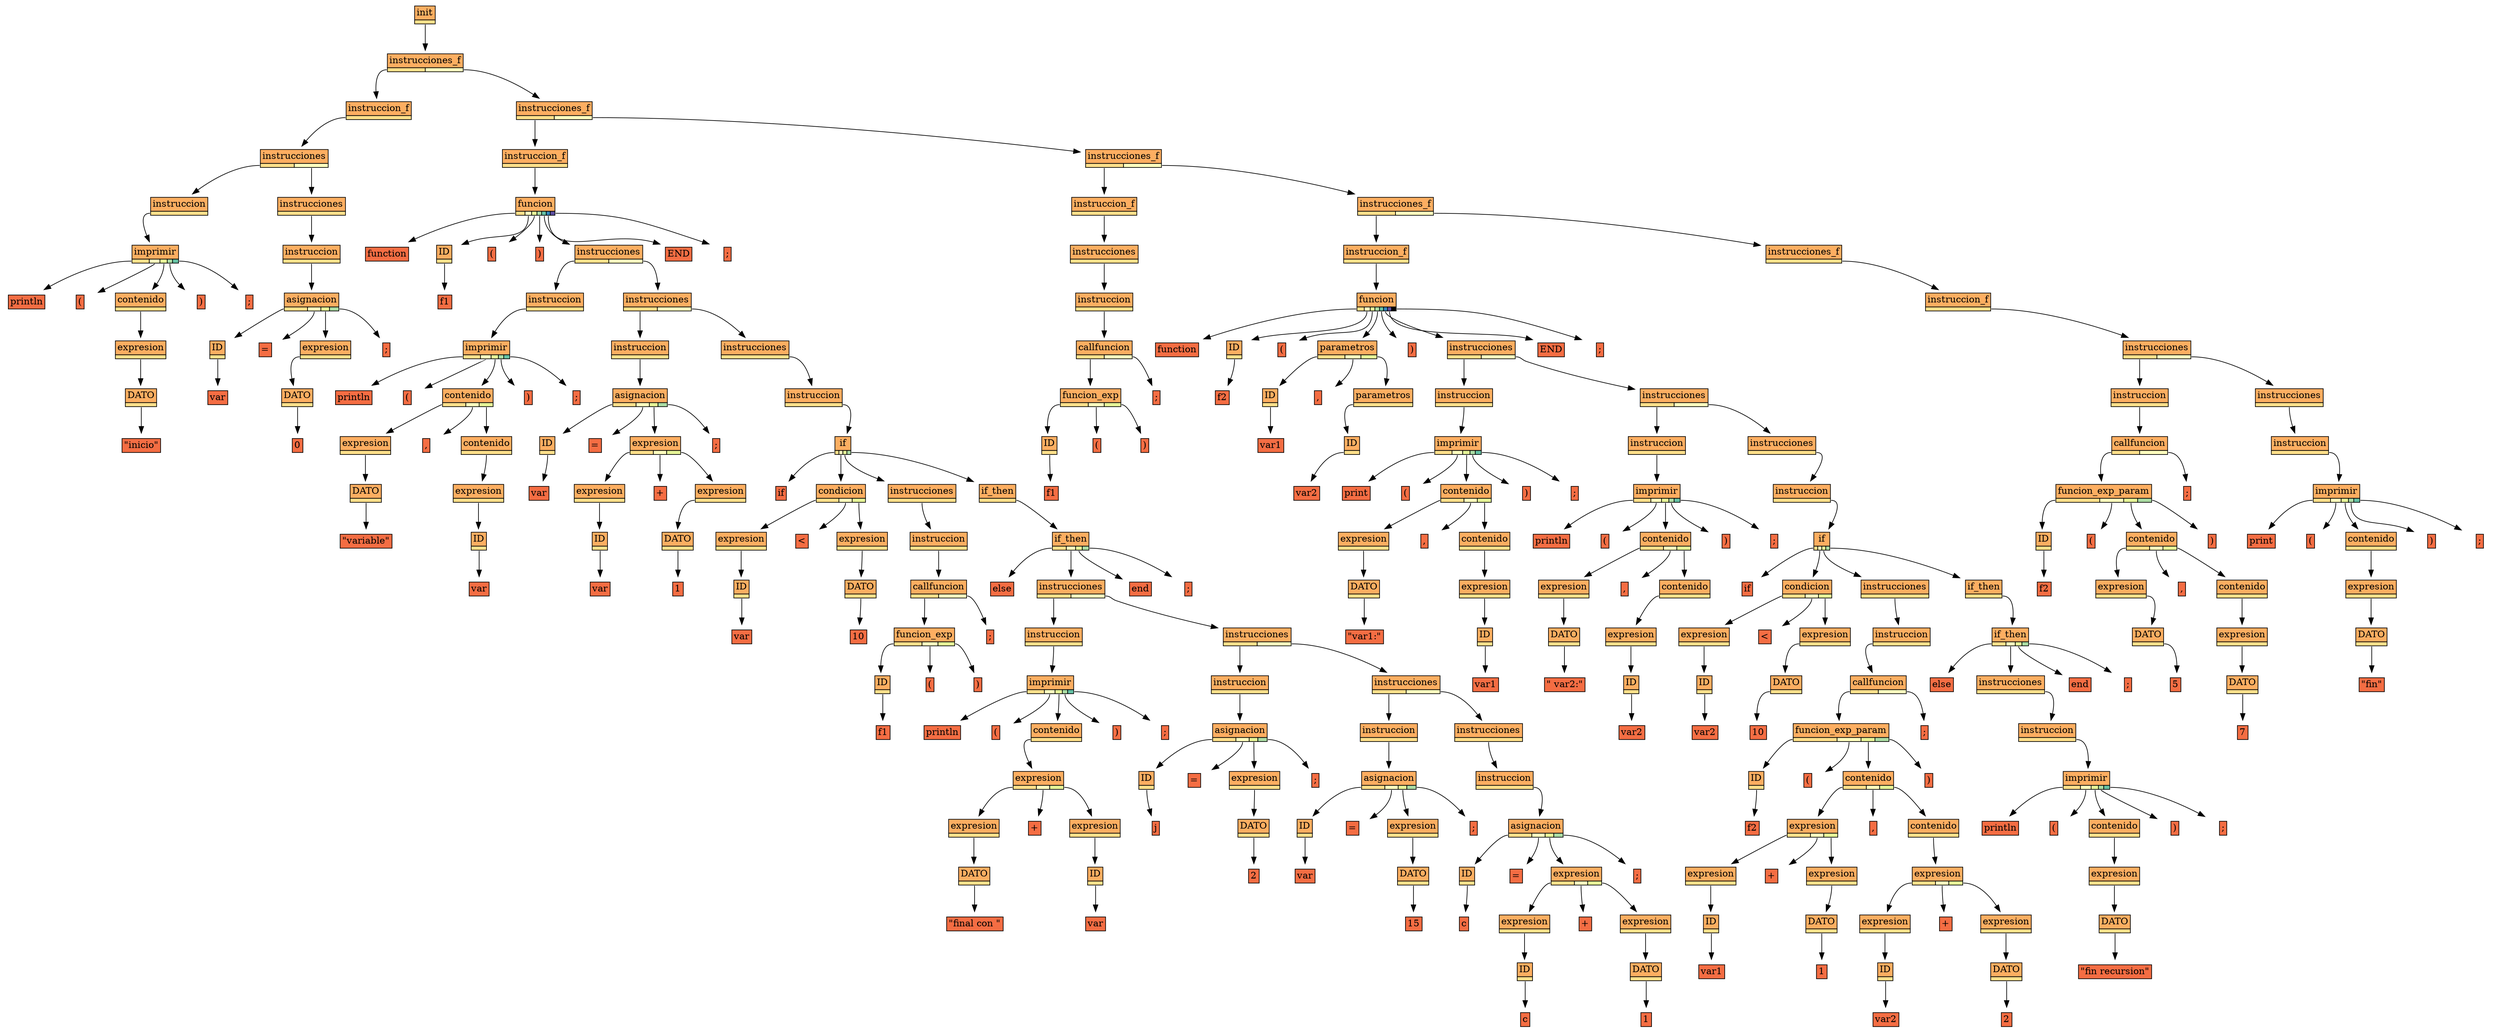digraph {
node [shape=plaintext]
ND_1 [label=<<table CELLSPACING="0" BORDER="0"><tr><td  BORDER="1" bgcolor="/spectral11/3">"inicio"</td></tr></table>>];
ND_2 [label=<<table  CELLSPACING="0" BORDER="0"><tr><td BORDER="1" colspan="1"  bgcolor="/spectral11/4">DATO</td></tr><tr><td BORDER="1" port="f0"  bgcolor="/spectral11/5"></td></tr></table>>];
ND_3 [label=<<table  CELLSPACING="0" BORDER="0"><tr><td BORDER="1" colspan="1"  bgcolor="/spectral11/4">expresion</td></tr><tr><td BORDER="1" port="f0"  bgcolor="/spectral11/5"></td></tr></table>>];
ND_4 [label=<<table  CELLSPACING="0" BORDER="0"><tr><td BORDER="1" colspan="1"  bgcolor="/spectral11/4">contenido</td></tr><tr><td BORDER="1" port="f0"  bgcolor="/spectral11/5"></td></tr></table>>];
ND_5 [label=<<table CELLSPACING="0" BORDER="0"><tr><td  BORDER="1" bgcolor="/spectral11/3">println</td></tr></table>>];
ND_6 [label=<<table CELLSPACING="0" BORDER="0"><tr><td  BORDER="1" bgcolor="/spectral11/3">(</td></tr></table>>];
ND_7 [label=<<table CELLSPACING="0" BORDER="0"><tr><td  BORDER="1" bgcolor="/spectral11/3">)</td></tr></table>>];
ND_8 [label=<<table CELLSPACING="0" BORDER="0"><tr><td  BORDER="1" bgcolor="/spectral11/3">;</td></tr></table>>];
ND_9 [label=<<table  CELLSPACING="0" BORDER="0"><tr><td BORDER="1" colspan="5"  bgcolor="/spectral11/4">imprimir</td></tr><tr><td BORDER="1" port="f0"  bgcolor="/spectral11/5"></td><td BORDER="1" port="f1"  bgcolor="/spectral11/6"></td><td BORDER="1" port="f2"  bgcolor="/spectral11/7"></td><td BORDER="1" port="f3"  bgcolor="/spectral11/8"></td><td BORDER="1" port="f4"  bgcolor="/spectral11/9"></td></tr></table>>];
ND_10 [label=<<table  CELLSPACING="0" BORDER="0"><tr><td BORDER="1" colspan="1"  bgcolor="/spectral11/4">instruccion</td></tr><tr><td BORDER="1" port="f0"  bgcolor="/spectral11/5"></td></tr></table>>];
ND_11 [label=<<table CELLSPACING="0" BORDER="0"><tr><td  BORDER="1" bgcolor="/spectral11/3">var</td></tr></table>>];
ND_12 [label=<<table  CELLSPACING="0" BORDER="0"><tr><td BORDER="1" colspan="1"  bgcolor="/spectral11/4">ID</td></tr><tr><td BORDER="1" port="f0"  bgcolor="/spectral11/5"></td></tr></table>>];
ND_13 [label=<<table CELLSPACING="0" BORDER="0"><tr><td  BORDER="1" bgcolor="/spectral11/3">0</td></tr></table>>];
ND_14 [label=<<table  CELLSPACING="0" BORDER="0"><tr><td BORDER="1" colspan="1"  bgcolor="/spectral11/4">DATO</td></tr><tr><td BORDER="1" port="f0"  bgcolor="/spectral11/5"></td></tr></table>>];
ND_15 [label=<<table  CELLSPACING="0" BORDER="0"><tr><td BORDER="1" colspan="1"  bgcolor="/spectral11/4">expresion</td></tr><tr><td BORDER="1" port="f0"  bgcolor="/spectral11/5"></td></tr></table>>];
ND_16 [label=<<table CELLSPACING="0" BORDER="0"><tr><td  BORDER="1" bgcolor="/spectral11/3">=</td></tr></table>>];
ND_17 [label=<<table CELLSPACING="0" BORDER="0"><tr><td  BORDER="1" bgcolor="/spectral11/3">;</td></tr></table>>];
ND_18 [label=<<table  CELLSPACING="0" BORDER="0"><tr><td BORDER="1" colspan="4"  bgcolor="/spectral11/4">asignacion</td></tr><tr><td BORDER="1" port="f0"  bgcolor="/spectral11/5"></td><td BORDER="1" port="f1"  bgcolor="/spectral11/6"></td><td BORDER="1" port="f2"  bgcolor="/spectral11/7"></td><td BORDER="1" port="f3"  bgcolor="/spectral11/8"></td></tr></table>>];
ND_19 [label=<<table  CELLSPACING="0" BORDER="0"><tr><td BORDER="1" colspan="1"  bgcolor="/spectral11/4">instruccion</td></tr><tr><td BORDER="1" port="f0"  bgcolor="/spectral11/5"></td></tr></table>>];
ND_20 [label=<<table  CELLSPACING="0" BORDER="0"><tr><td BORDER="1" colspan="1"  bgcolor="/spectral11/4">instrucciones</td></tr><tr><td BORDER="1" port="f0"  bgcolor="/spectral11/5"></td></tr></table>>];
ND_21 [label=<<table  CELLSPACING="0" BORDER="0"><tr><td BORDER="1" colspan="2"  bgcolor="/spectral11/4">instrucciones</td></tr><tr><td BORDER="1" port="f0"  bgcolor="/spectral11/5"></td><td BORDER="1" port="f1"  bgcolor="/spectral11/6"></td></tr></table>>];
ND_22 [label=<<table  CELLSPACING="0" BORDER="0"><tr><td BORDER="1" colspan="1"  bgcolor="/spectral11/4">instruccion_f</td></tr><tr><td BORDER="1" port="f0"  bgcolor="/spectral11/5"></td></tr></table>>];
ND_23 [label=<<table CELLSPACING="0" BORDER="0"><tr><td  BORDER="1" bgcolor="/spectral11/3">f1</td></tr></table>>];
ND_24 [label=<<table  CELLSPACING="0" BORDER="0"><tr><td BORDER="1" colspan="1"  bgcolor="/spectral11/4">ID</td></tr><tr><td BORDER="1" port="f0"  bgcolor="/spectral11/5"></td></tr></table>>];
ND_25 [label=<<table CELLSPACING="0" BORDER="0"><tr><td  BORDER="1" bgcolor="/spectral11/3">"variable"</td></tr></table>>];
ND_26 [label=<<table  CELLSPACING="0" BORDER="0"><tr><td BORDER="1" colspan="1"  bgcolor="/spectral11/4">DATO</td></tr><tr><td BORDER="1" port="f0"  bgcolor="/spectral11/5"></td></tr></table>>];
ND_27 [label=<<table  CELLSPACING="0" BORDER="0"><tr><td BORDER="1" colspan="1"  bgcolor="/spectral11/4">expresion</td></tr><tr><td BORDER="1" port="f0"  bgcolor="/spectral11/5"></td></tr></table>>];
ND_28 [label=<<table CELLSPACING="0" BORDER="0"><tr><td  BORDER="1" bgcolor="/spectral11/3">var</td></tr></table>>];
ND_29 [label=<<table  CELLSPACING="0" BORDER="0"><tr><td BORDER="1" colspan="1"  bgcolor="/spectral11/4">ID</td></tr><tr><td BORDER="1" port="f0"  bgcolor="/spectral11/5"></td></tr></table>>];
ND_30 [label=<<table  CELLSPACING="0" BORDER="0"><tr><td BORDER="1" colspan="1"  bgcolor="/spectral11/4">expresion</td></tr><tr><td BORDER="1" port="f0"  bgcolor="/spectral11/5"></td></tr></table>>];
ND_31 [label=<<table  CELLSPACING="0" BORDER="0"><tr><td BORDER="1" colspan="1"  bgcolor="/spectral11/4">contenido</td></tr><tr><td BORDER="1" port="f0"  bgcolor="/spectral11/5"></td></tr></table>>];
ND_32 [label=<<table CELLSPACING="0" BORDER="0"><tr><td  BORDER="1" bgcolor="/spectral11/3">,</td></tr></table>>];
ND_33 [label=<<table  CELLSPACING="0" BORDER="0"><tr><td BORDER="1" colspan="3"  bgcolor="/spectral11/4">contenido</td></tr><tr><td BORDER="1" port="f0"  bgcolor="/spectral11/5"></td><td BORDER="1" port="f1"  bgcolor="/spectral11/6"></td><td BORDER="1" port="f2"  bgcolor="/spectral11/7"></td></tr></table>>];
ND_34 [label=<<table CELLSPACING="0" BORDER="0"><tr><td  BORDER="1" bgcolor="/spectral11/3">println</td></tr></table>>];
ND_35 [label=<<table CELLSPACING="0" BORDER="0"><tr><td  BORDER="1" bgcolor="/spectral11/3">(</td></tr></table>>];
ND_36 [label=<<table CELLSPACING="0" BORDER="0"><tr><td  BORDER="1" bgcolor="/spectral11/3">)</td></tr></table>>];
ND_37 [label=<<table CELLSPACING="0" BORDER="0"><tr><td  BORDER="1" bgcolor="/spectral11/3">;</td></tr></table>>];
ND_38 [label=<<table  CELLSPACING="0" BORDER="0"><tr><td BORDER="1" colspan="5"  bgcolor="/spectral11/4">imprimir</td></tr><tr><td BORDER="1" port="f0"  bgcolor="/spectral11/5"></td><td BORDER="1" port="f1"  bgcolor="/spectral11/6"></td><td BORDER="1" port="f2"  bgcolor="/spectral11/7"></td><td BORDER="1" port="f3"  bgcolor="/spectral11/8"></td><td BORDER="1" port="f4"  bgcolor="/spectral11/9"></td></tr></table>>];
ND_39 [label=<<table  CELLSPACING="0" BORDER="0"><tr><td BORDER="1" colspan="1"  bgcolor="/spectral11/4">instruccion</td></tr><tr><td BORDER="1" port="f0"  bgcolor="/spectral11/5"></td></tr></table>>];
ND_40 [label=<<table CELLSPACING="0" BORDER="0"><tr><td  BORDER="1" bgcolor="/spectral11/3">var</td></tr></table>>];
ND_41 [label=<<table  CELLSPACING="0" BORDER="0"><tr><td BORDER="1" colspan="1"  bgcolor="/spectral11/4">ID</td></tr><tr><td BORDER="1" port="f0"  bgcolor="/spectral11/5"></td></tr></table>>];
ND_42 [label=<<table CELLSPACING="0" BORDER="0"><tr><td  BORDER="1" bgcolor="/spectral11/3">var</td></tr></table>>];
ND_43 [label=<<table  CELLSPACING="0" BORDER="0"><tr><td BORDER="1" colspan="1"  bgcolor="/spectral11/4">ID</td></tr><tr><td BORDER="1" port="f0"  bgcolor="/spectral11/5"></td></tr></table>>];
ND_44 [label=<<table  CELLSPACING="0" BORDER="0"><tr><td BORDER="1" colspan="1"  bgcolor="/spectral11/4">expresion</td></tr><tr><td BORDER="1" port="f0"  bgcolor="/spectral11/5"></td></tr></table>>];
ND_45 [label=<<table CELLSPACING="0" BORDER="0"><tr><td  BORDER="1" bgcolor="/spectral11/3">1</td></tr></table>>];
ND_46 [label=<<table  CELLSPACING="0" BORDER="0"><tr><td BORDER="1" colspan="1"  bgcolor="/spectral11/4">DATO</td></tr><tr><td BORDER="1" port="f0"  bgcolor="/spectral11/5"></td></tr></table>>];
ND_47 [label=<<table  CELLSPACING="0" BORDER="0"><tr><td BORDER="1" colspan="1"  bgcolor="/spectral11/4">expresion</td></tr><tr><td BORDER="1" port="f0"  bgcolor="/spectral11/5"></td></tr></table>>];
ND_48 [label=<<table CELLSPACING="0" BORDER="0"><tr><td  BORDER="1" bgcolor="/spectral11/3">+</td></tr></table>>];
ND_49 [label=<<table  CELLSPACING="0" BORDER="0"><tr><td BORDER="1" colspan="3"  bgcolor="/spectral11/4">expresion</td></tr><tr><td BORDER="1" port="f0"  bgcolor="/spectral11/5"></td><td BORDER="1" port="f1"  bgcolor="/spectral11/6"></td><td BORDER="1" port="f2"  bgcolor="/spectral11/7"></td></tr></table>>];
ND_50 [label=<<table CELLSPACING="0" BORDER="0"><tr><td  BORDER="1" bgcolor="/spectral11/3">=</td></tr></table>>];
ND_51 [label=<<table CELLSPACING="0" BORDER="0"><tr><td  BORDER="1" bgcolor="/spectral11/3">;</td></tr></table>>];
ND_52 [label=<<table  CELLSPACING="0" BORDER="0"><tr><td BORDER="1" colspan="4"  bgcolor="/spectral11/4">asignacion</td></tr><tr><td BORDER="1" port="f0"  bgcolor="/spectral11/5"></td><td BORDER="1" port="f1"  bgcolor="/spectral11/6"></td><td BORDER="1" port="f2"  bgcolor="/spectral11/7"></td><td BORDER="1" port="f3"  bgcolor="/spectral11/8"></td></tr></table>>];
ND_53 [label=<<table  CELLSPACING="0" BORDER="0"><tr><td BORDER="1" colspan="1"  bgcolor="/spectral11/4">instruccion</td></tr><tr><td BORDER="1" port="f0"  bgcolor="/spectral11/5"></td></tr></table>>];
ND_54 [label=<<table CELLSPACING="0" BORDER="0"><tr><td  BORDER="1" bgcolor="/spectral11/3">var</td></tr></table>>];
ND_55 [label=<<table  CELLSPACING="0" BORDER="0"><tr><td BORDER="1" colspan="1"  bgcolor="/spectral11/4">ID</td></tr><tr><td BORDER="1" port="f0"  bgcolor="/spectral11/5"></td></tr></table>>];
ND_56 [label=<<table  CELLSPACING="0" BORDER="0"><tr><td BORDER="1" colspan="1"  bgcolor="/spectral11/4">expresion</td></tr><tr><td BORDER="1" port="f0"  bgcolor="/spectral11/5"></td></tr></table>>];
ND_57 [label=<<table CELLSPACING="0" BORDER="0"><tr><td  BORDER="1" bgcolor="/spectral11/3">10</td></tr></table>>];
ND_58 [label=<<table  CELLSPACING="0" BORDER="0"><tr><td BORDER="1" colspan="1"  bgcolor="/spectral11/4">DATO</td></tr><tr><td BORDER="1" port="f0"  bgcolor="/spectral11/5"></td></tr></table>>];
ND_59 [label=<<table  CELLSPACING="0" BORDER="0"><tr><td BORDER="1" colspan="1"  bgcolor="/spectral11/4">expresion</td></tr><tr><td BORDER="1" port="f0"  bgcolor="/spectral11/5"></td></tr></table>>];
ND_60 [label=<<table CELLSPACING="0" BORDER="0"><tr><td  BORDER="1" bgcolor="/spectral11/3">&#60;</td></tr></table>>];
ND_61 [label=<<table  CELLSPACING="0" BORDER="0"><tr><td BORDER="1" colspan="3"  bgcolor="/spectral11/4">condicion</td></tr><tr><td BORDER="1" port="f0"  bgcolor="/spectral11/5"></td><td BORDER="1" port="f1"  bgcolor="/spectral11/6"></td><td BORDER="1" port="f2"  bgcolor="/spectral11/7"></td></tr></table>>];
ND_62 [label=<<table CELLSPACING="0" BORDER="0"><tr><td  BORDER="1" bgcolor="/spectral11/3">f1</td></tr></table>>];
ND_63 [label=<<table  CELLSPACING="0" BORDER="0"><tr><td BORDER="1" colspan="1"  bgcolor="/spectral11/4">ID</td></tr><tr><td BORDER="1" port="f0"  bgcolor="/spectral11/5"></td></tr></table>>];
ND_64 [label=<<table CELLSPACING="0" BORDER="0"><tr><td  BORDER="1" bgcolor="/spectral11/3">(</td></tr></table>>];
ND_65 [label=<<table CELLSPACING="0" BORDER="0"><tr><td  BORDER="1" bgcolor="/spectral11/3">)</td></tr></table>>];
ND_66 [label=<<table  CELLSPACING="0" BORDER="0"><tr><td BORDER="1" colspan="3"  bgcolor="/spectral11/4">funcion_exp</td></tr><tr><td BORDER="1" port="f0"  bgcolor="/spectral11/5"></td><td BORDER="1" port="f1"  bgcolor="/spectral11/6"></td><td BORDER="1" port="f2"  bgcolor="/spectral11/7"></td></tr></table>>];
ND_67 [label=<<table CELLSPACING="0" BORDER="0"><tr><td  BORDER="1" bgcolor="/spectral11/3">;</td></tr></table>>];
ND_68 [label=<<table  CELLSPACING="0" BORDER="0"><tr><td BORDER="1" colspan="2"  bgcolor="/spectral11/4">callfuncion</td></tr><tr><td BORDER="1" port="f0"  bgcolor="/spectral11/5"></td><td BORDER="1" port="f1"  bgcolor="/spectral11/6"></td></tr></table>>];
ND_69 [label=<<table  CELLSPACING="0" BORDER="0"><tr><td BORDER="1" colspan="1"  bgcolor="/spectral11/4">instruccion</td></tr><tr><td BORDER="1" port="f0"  bgcolor="/spectral11/5"></td></tr></table>>];
ND_70 [label=<<table  CELLSPACING="0" BORDER="0"><tr><td BORDER="1" colspan="1"  bgcolor="/spectral11/4">instrucciones</td></tr><tr><td BORDER="1" port="f0"  bgcolor="/spectral11/5"></td></tr></table>>];
ND_71 [label=<<table CELLSPACING="0" BORDER="0"><tr><td  BORDER="1" bgcolor="/spectral11/3">"final con "</td></tr></table>>];
ND_72 [label=<<table  CELLSPACING="0" BORDER="0"><tr><td BORDER="1" colspan="1"  bgcolor="/spectral11/4">DATO</td></tr><tr><td BORDER="1" port="f0"  bgcolor="/spectral11/5"></td></tr></table>>];
ND_73 [label=<<table  CELLSPACING="0" BORDER="0"><tr><td BORDER="1" colspan="1"  bgcolor="/spectral11/4">expresion</td></tr><tr><td BORDER="1" port="f0"  bgcolor="/spectral11/5"></td></tr></table>>];
ND_74 [label=<<table CELLSPACING="0" BORDER="0"><tr><td  BORDER="1" bgcolor="/spectral11/3">var</td></tr></table>>];
ND_75 [label=<<table  CELLSPACING="0" BORDER="0"><tr><td BORDER="1" colspan="1"  bgcolor="/spectral11/4">ID</td></tr><tr><td BORDER="1" port="f0"  bgcolor="/spectral11/5"></td></tr></table>>];
ND_76 [label=<<table  CELLSPACING="0" BORDER="0"><tr><td BORDER="1" colspan="1"  bgcolor="/spectral11/4">expresion</td></tr><tr><td BORDER="1" port="f0"  bgcolor="/spectral11/5"></td></tr></table>>];
ND_77 [label=<<table CELLSPACING="0" BORDER="0"><tr><td  BORDER="1" bgcolor="/spectral11/3">+</td></tr></table>>];
ND_78 [label=<<table  CELLSPACING="0" BORDER="0"><tr><td BORDER="1" colspan="3"  bgcolor="/spectral11/4">expresion</td></tr><tr><td BORDER="1" port="f0"  bgcolor="/spectral11/5"></td><td BORDER="1" port="f1"  bgcolor="/spectral11/6"></td><td BORDER="1" port="f2"  bgcolor="/spectral11/7"></td></tr></table>>];
ND_79 [label=<<table  CELLSPACING="0" BORDER="0"><tr><td BORDER="1" colspan="1"  bgcolor="/spectral11/4">contenido</td></tr><tr><td BORDER="1" port="f0"  bgcolor="/spectral11/5"></td></tr></table>>];
ND_80 [label=<<table CELLSPACING="0" BORDER="0"><tr><td  BORDER="1" bgcolor="/spectral11/3">println</td></tr></table>>];
ND_81 [label=<<table CELLSPACING="0" BORDER="0"><tr><td  BORDER="1" bgcolor="/spectral11/3">(</td></tr></table>>];
ND_82 [label=<<table CELLSPACING="0" BORDER="0"><tr><td  BORDER="1" bgcolor="/spectral11/3">)</td></tr></table>>];
ND_83 [label=<<table CELLSPACING="0" BORDER="0"><tr><td  BORDER="1" bgcolor="/spectral11/3">;</td></tr></table>>];
ND_84 [label=<<table  CELLSPACING="0" BORDER="0"><tr><td BORDER="1" colspan="5"  bgcolor="/spectral11/4">imprimir</td></tr><tr><td BORDER="1" port="f0"  bgcolor="/spectral11/5"></td><td BORDER="1" port="f1"  bgcolor="/spectral11/6"></td><td BORDER="1" port="f2"  bgcolor="/spectral11/7"></td><td BORDER="1" port="f3"  bgcolor="/spectral11/8"></td><td BORDER="1" port="f4"  bgcolor="/spectral11/9"></td></tr></table>>];
ND_85 [label=<<table  CELLSPACING="0" BORDER="0"><tr><td BORDER="1" colspan="1"  bgcolor="/spectral11/4">instruccion</td></tr><tr><td BORDER="1" port="f0"  bgcolor="/spectral11/5"></td></tr></table>>];
ND_86 [label=<<table CELLSPACING="0" BORDER="0"><tr><td  BORDER="1" bgcolor="/spectral11/3">j</td></tr></table>>];
ND_87 [label=<<table  CELLSPACING="0" BORDER="0"><tr><td BORDER="1" colspan="1"  bgcolor="/spectral11/4">ID</td></tr><tr><td BORDER="1" port="f0"  bgcolor="/spectral11/5"></td></tr></table>>];
ND_88 [label=<<table CELLSPACING="0" BORDER="0"><tr><td  BORDER="1" bgcolor="/spectral11/3">2</td></tr></table>>];
ND_89 [label=<<table  CELLSPACING="0" BORDER="0"><tr><td BORDER="1" colspan="1"  bgcolor="/spectral11/4">DATO</td></tr><tr><td BORDER="1" port="f0"  bgcolor="/spectral11/5"></td></tr></table>>];
ND_90 [label=<<table  CELLSPACING="0" BORDER="0"><tr><td BORDER="1" colspan="1"  bgcolor="/spectral11/4">expresion</td></tr><tr><td BORDER="1" port="f0"  bgcolor="/spectral11/5"></td></tr></table>>];
ND_91 [label=<<table CELLSPACING="0" BORDER="0"><tr><td  BORDER="1" bgcolor="/spectral11/3">=</td></tr></table>>];
ND_92 [label=<<table CELLSPACING="0" BORDER="0"><tr><td  BORDER="1" bgcolor="/spectral11/3">;</td></tr></table>>];
ND_93 [label=<<table  CELLSPACING="0" BORDER="0"><tr><td BORDER="1" colspan="4"  bgcolor="/spectral11/4">asignacion</td></tr><tr><td BORDER="1" port="f0"  bgcolor="/spectral11/5"></td><td BORDER="1" port="f1"  bgcolor="/spectral11/6"></td><td BORDER="1" port="f2"  bgcolor="/spectral11/7"></td><td BORDER="1" port="f3"  bgcolor="/spectral11/8"></td></tr></table>>];
ND_94 [label=<<table  CELLSPACING="0" BORDER="0"><tr><td BORDER="1" colspan="1"  bgcolor="/spectral11/4">instruccion</td></tr><tr><td BORDER="1" port="f0"  bgcolor="/spectral11/5"></td></tr></table>>];
ND_95 [label=<<table CELLSPACING="0" BORDER="0"><tr><td  BORDER="1" bgcolor="/spectral11/3">var</td></tr></table>>];
ND_96 [label=<<table  CELLSPACING="0" BORDER="0"><tr><td BORDER="1" colspan="1"  bgcolor="/spectral11/4">ID</td></tr><tr><td BORDER="1" port="f0"  bgcolor="/spectral11/5"></td></tr></table>>];
ND_97 [label=<<table CELLSPACING="0" BORDER="0"><tr><td  BORDER="1" bgcolor="/spectral11/3">15</td></tr></table>>];
ND_98 [label=<<table  CELLSPACING="0" BORDER="0"><tr><td BORDER="1" colspan="1"  bgcolor="/spectral11/4">DATO</td></tr><tr><td BORDER="1" port="f0"  bgcolor="/spectral11/5"></td></tr></table>>];
ND_99 [label=<<table  CELLSPACING="0" BORDER="0"><tr><td BORDER="1" colspan="1"  bgcolor="/spectral11/4">expresion</td></tr><tr><td BORDER="1" port="f0"  bgcolor="/spectral11/5"></td></tr></table>>];
ND_100 [label=<<table CELLSPACING="0" BORDER="0"><tr><td  BORDER="1" bgcolor="/spectral11/3">=</td></tr></table>>];
ND_101 [label=<<table CELLSPACING="0" BORDER="0"><tr><td  BORDER="1" bgcolor="/spectral11/3">;</td></tr></table>>];
ND_102 [label=<<table  CELLSPACING="0" BORDER="0"><tr><td BORDER="1" colspan="4"  bgcolor="/spectral11/4">asignacion</td></tr><tr><td BORDER="1" port="f0"  bgcolor="/spectral11/5"></td><td BORDER="1" port="f1"  bgcolor="/spectral11/6"></td><td BORDER="1" port="f2"  bgcolor="/spectral11/7"></td><td BORDER="1" port="f3"  bgcolor="/spectral11/8"></td></tr></table>>];
ND_103 [label=<<table  CELLSPACING="0" BORDER="0"><tr><td BORDER="1" colspan="1"  bgcolor="/spectral11/4">instruccion</td></tr><tr><td BORDER="1" port="f0"  bgcolor="/spectral11/5"></td></tr></table>>];
ND_104 [label=<<table CELLSPACING="0" BORDER="0"><tr><td  BORDER="1" bgcolor="/spectral11/3">c</td></tr></table>>];
ND_105 [label=<<table  CELLSPACING="0" BORDER="0"><tr><td BORDER="1" colspan="1"  bgcolor="/spectral11/4">ID</td></tr><tr><td BORDER="1" port="f0"  bgcolor="/spectral11/5"></td></tr></table>>];
ND_106 [label=<<table CELLSPACING="0" BORDER="0"><tr><td  BORDER="1" bgcolor="/spectral11/3">c</td></tr></table>>];
ND_107 [label=<<table  CELLSPACING="0" BORDER="0"><tr><td BORDER="1" colspan="1"  bgcolor="/spectral11/4">ID</td></tr><tr><td BORDER="1" port="f0"  bgcolor="/spectral11/5"></td></tr></table>>];
ND_108 [label=<<table  CELLSPACING="0" BORDER="0"><tr><td BORDER="1" colspan="1"  bgcolor="/spectral11/4">expresion</td></tr><tr><td BORDER="1" port="f0"  bgcolor="/spectral11/5"></td></tr></table>>];
ND_109 [label=<<table CELLSPACING="0" BORDER="0"><tr><td  BORDER="1" bgcolor="/spectral11/3">1</td></tr></table>>];
ND_110 [label=<<table  CELLSPACING="0" BORDER="0"><tr><td BORDER="1" colspan="1"  bgcolor="/spectral11/4">DATO</td></tr><tr><td BORDER="1" port="f0"  bgcolor="/spectral11/5"></td></tr></table>>];
ND_111 [label=<<table  CELLSPACING="0" BORDER="0"><tr><td BORDER="1" colspan="1"  bgcolor="/spectral11/4">expresion</td></tr><tr><td BORDER="1" port="f0"  bgcolor="/spectral11/5"></td></tr></table>>];
ND_112 [label=<<table CELLSPACING="0" BORDER="0"><tr><td  BORDER="1" bgcolor="/spectral11/3">+</td></tr></table>>];
ND_113 [label=<<table  CELLSPACING="0" BORDER="0"><tr><td BORDER="1" colspan="3"  bgcolor="/spectral11/4">expresion</td></tr><tr><td BORDER="1" port="f0"  bgcolor="/spectral11/5"></td><td BORDER="1" port="f1"  bgcolor="/spectral11/6"></td><td BORDER="1" port="f2"  bgcolor="/spectral11/7"></td></tr></table>>];
ND_114 [label=<<table CELLSPACING="0" BORDER="0"><tr><td  BORDER="1" bgcolor="/spectral11/3">=</td></tr></table>>];
ND_115 [label=<<table CELLSPACING="0" BORDER="0"><tr><td  BORDER="1" bgcolor="/spectral11/3">;</td></tr></table>>];
ND_116 [label=<<table  CELLSPACING="0" BORDER="0"><tr><td BORDER="1" colspan="4"  bgcolor="/spectral11/4">asignacion</td></tr><tr><td BORDER="1" port="f0"  bgcolor="/spectral11/5"></td><td BORDER="1" port="f1"  bgcolor="/spectral11/6"></td><td BORDER="1" port="f2"  bgcolor="/spectral11/7"></td><td BORDER="1" port="f3"  bgcolor="/spectral11/8"></td></tr></table>>];
ND_117 [label=<<table  CELLSPACING="0" BORDER="0"><tr><td BORDER="1" colspan="1"  bgcolor="/spectral11/4">instruccion</td></tr><tr><td BORDER="1" port="f0"  bgcolor="/spectral11/5"></td></tr></table>>];
ND_118 [label=<<table  CELLSPACING="0" BORDER="0"><tr><td BORDER="1" colspan="1"  bgcolor="/spectral11/4">instrucciones</td></tr><tr><td BORDER="1" port="f0"  bgcolor="/spectral11/5"></td></tr></table>>];
ND_119 [label=<<table  CELLSPACING="0" BORDER="0"><tr><td BORDER="1" colspan="2"  bgcolor="/spectral11/4">instrucciones</td></tr><tr><td BORDER="1" port="f0"  bgcolor="/spectral11/5"></td><td BORDER="1" port="f1"  bgcolor="/spectral11/6"></td></tr></table>>];
ND_120 [label=<<table  CELLSPACING="0" BORDER="0"><tr><td BORDER="1" colspan="2"  bgcolor="/spectral11/4">instrucciones</td></tr><tr><td BORDER="1" port="f0"  bgcolor="/spectral11/5"></td><td BORDER="1" port="f1"  bgcolor="/spectral11/6"></td></tr></table>>];
ND_121 [label=<<table  CELLSPACING="0" BORDER="0"><tr><td BORDER="1" colspan="2"  bgcolor="/spectral11/4">instrucciones</td></tr><tr><td BORDER="1" port="f0"  bgcolor="/spectral11/5"></td><td BORDER="1" port="f1"  bgcolor="/spectral11/6"></td></tr></table>>];
ND_122 [label=<<table CELLSPACING="0" BORDER="0"><tr><td  BORDER="1" bgcolor="/spectral11/3">else</td></tr></table>>];
ND_123 [label=<<table CELLSPACING="0" BORDER="0"><tr><td  BORDER="1" bgcolor="/spectral11/3">end</td></tr></table>>];
ND_124 [label=<<table CELLSPACING="0" BORDER="0"><tr><td  BORDER="1" bgcolor="/spectral11/3">;</td></tr></table>>];
ND_125 [label=<<table  CELLSPACING="0" BORDER="0"><tr><td BORDER="1" colspan="4"  bgcolor="/spectral11/4">if_then</td></tr><tr><td BORDER="1" port="f0"  bgcolor="/spectral11/5"></td><td BORDER="1" port="f1"  bgcolor="/spectral11/6"></td><td BORDER="1" port="f2"  bgcolor="/spectral11/7"></td><td BORDER="1" port="f3"  bgcolor="/spectral11/8"></td></tr></table>>];
ND_126 [label=<<table  CELLSPACING="0" BORDER="0"><tr><td BORDER="1" colspan="1"  bgcolor="/spectral11/4">if_then</td></tr><tr><td BORDER="1" port="f0"  bgcolor="/spectral11/5"></td></tr></table>>];
ND_127 [label=<<table CELLSPACING="0" BORDER="0"><tr><td  BORDER="1" bgcolor="/spectral11/3">if</td></tr></table>>];
ND_128 [label=<<table  CELLSPACING="0" BORDER="0"><tr><td BORDER="1" colspan="4"  bgcolor="/spectral11/4">if</td></tr><tr><td BORDER="1" port="f0"  bgcolor="/spectral11/5"></td><td BORDER="1" port="f1"  bgcolor="/spectral11/6"></td><td BORDER="1" port="f2"  bgcolor="/spectral11/7"></td><td BORDER="1" port="f3"  bgcolor="/spectral11/8"></td></tr></table>>];
ND_129 [label=<<table  CELLSPACING="0" BORDER="0"><tr><td BORDER="1" colspan="1"  bgcolor="/spectral11/4">instruccion</td></tr><tr><td BORDER="1" port="f0"  bgcolor="/spectral11/5"></td></tr></table>>];
ND_130 [label=<<table  CELLSPACING="0" BORDER="0"><tr><td BORDER="1" colspan="1"  bgcolor="/spectral11/4">instrucciones</td></tr><tr><td BORDER="1" port="f0"  bgcolor="/spectral11/5"></td></tr></table>>];
ND_131 [label=<<table  CELLSPACING="0" BORDER="0"><tr><td BORDER="1" colspan="2"  bgcolor="/spectral11/4">instrucciones</td></tr><tr><td BORDER="1" port="f0"  bgcolor="/spectral11/5"></td><td BORDER="1" port="f1"  bgcolor="/spectral11/6"></td></tr></table>>];
ND_132 [label=<<table  CELLSPACING="0" BORDER="0"><tr><td BORDER="1" colspan="2"  bgcolor="/spectral11/4">instrucciones</td></tr><tr><td BORDER="1" port="f0"  bgcolor="/spectral11/5"></td><td BORDER="1" port="f1"  bgcolor="/spectral11/6"></td></tr></table>>];
ND_133 [label=<<table CELLSPACING="0" BORDER="0"><tr><td  BORDER="1" bgcolor="/spectral11/3">function</td></tr></table>>];
ND_134 [label=<<table CELLSPACING="0" BORDER="0"><tr><td  BORDER="1" bgcolor="/spectral11/3">(</td></tr></table>>];
ND_135 [label=<<table CELLSPACING="0" BORDER="0"><tr><td  BORDER="1" bgcolor="/spectral11/3">)</td></tr></table>>];
ND_136 [label=<<table CELLSPACING="0" BORDER="0"><tr><td  BORDER="1" bgcolor="/spectral11/3">END</td></tr></table>>];
ND_137 [label=<<table CELLSPACING="0" BORDER="0"><tr><td  BORDER="1" bgcolor="/spectral11/3">;</td></tr></table>>];
ND_138 [label=<<table  CELLSPACING="0" BORDER="0"><tr><td BORDER="1" colspan="7"  bgcolor="/spectral11/4">funcion</td></tr><tr><td BORDER="1" port="f0"  bgcolor="/spectral11/5"></td><td BORDER="1" port="f1"  bgcolor="/spectral11/6"></td><td BORDER="1" port="f2"  bgcolor="/spectral11/7"></td><td BORDER="1" port="f3"  bgcolor="/spectral11/8"></td><td BORDER="1" port="f4"  bgcolor="/spectral11/9"></td><td BORDER="1" port="f5"  bgcolor="/spectral11/10"></td><td BORDER="1" port="f6"  bgcolor="/spectral11/11"></td></tr></table>>];
ND_139 [label=<<table  CELLSPACING="0" BORDER="0"><tr><td BORDER="1" colspan="1"  bgcolor="/spectral11/4">instruccion_f</td></tr><tr><td BORDER="1" port="f0"  bgcolor="/spectral11/5"></td></tr></table>>];
ND_140 [label=<<table CELLSPACING="0" BORDER="0"><tr><td  BORDER="1" bgcolor="/spectral11/3">f1</td></tr></table>>];
ND_141 [label=<<table  CELLSPACING="0" BORDER="0"><tr><td BORDER="1" colspan="1"  bgcolor="/spectral11/4">ID</td></tr><tr><td BORDER="1" port="f0"  bgcolor="/spectral11/5"></td></tr></table>>];
ND_142 [label=<<table CELLSPACING="0" BORDER="0"><tr><td  BORDER="1" bgcolor="/spectral11/3">(</td></tr></table>>];
ND_143 [label=<<table CELLSPACING="0" BORDER="0"><tr><td  BORDER="1" bgcolor="/spectral11/3">)</td></tr></table>>];
ND_144 [label=<<table  CELLSPACING="0" BORDER="0"><tr><td BORDER="1" colspan="3"  bgcolor="/spectral11/4">funcion_exp</td></tr><tr><td BORDER="1" port="f0"  bgcolor="/spectral11/5"></td><td BORDER="1" port="f1"  bgcolor="/spectral11/6"></td><td BORDER="1" port="f2"  bgcolor="/spectral11/7"></td></tr></table>>];
ND_145 [label=<<table CELLSPACING="0" BORDER="0"><tr><td  BORDER="1" bgcolor="/spectral11/3">;</td></tr></table>>];
ND_146 [label=<<table  CELLSPACING="0" BORDER="0"><tr><td BORDER="1" colspan="2"  bgcolor="/spectral11/4">callfuncion</td></tr><tr><td BORDER="1" port="f0"  bgcolor="/spectral11/5"></td><td BORDER="1" port="f1"  bgcolor="/spectral11/6"></td></tr></table>>];
ND_147 [label=<<table  CELLSPACING="0" BORDER="0"><tr><td BORDER="1" colspan="1"  bgcolor="/spectral11/4">instruccion</td></tr><tr><td BORDER="1" port="f0"  bgcolor="/spectral11/5"></td></tr></table>>];
ND_148 [label=<<table  CELLSPACING="0" BORDER="0"><tr><td BORDER="1" colspan="1"  bgcolor="/spectral11/4">instrucciones</td></tr><tr><td BORDER="1" port="f0"  bgcolor="/spectral11/5"></td></tr></table>>];
ND_149 [label=<<table  CELLSPACING="0" BORDER="0"><tr><td BORDER="1" colspan="1"  bgcolor="/spectral11/4">instruccion_f</td></tr><tr><td BORDER="1" port="f0"  bgcolor="/spectral11/5"></td></tr></table>>];
ND_150 [label=<<table CELLSPACING="0" BORDER="0"><tr><td  BORDER="1" bgcolor="/spectral11/3">f2</td></tr></table>>];
ND_151 [label=<<table  CELLSPACING="0" BORDER="0"><tr><td BORDER="1" colspan="1"  bgcolor="/spectral11/4">ID</td></tr><tr><td BORDER="1" port="f0"  bgcolor="/spectral11/5"></td></tr></table>>];
ND_152 [label=<<table CELLSPACING="0" BORDER="0"><tr><td  BORDER="1" bgcolor="/spectral11/3">var1</td></tr></table>>];
ND_153 [label=<<table  CELLSPACING="0" BORDER="0"><tr><td BORDER="1" colspan="1"  bgcolor="/spectral11/4">ID</td></tr><tr><td BORDER="1" port="f0"  bgcolor="/spectral11/5"></td></tr></table>>];
ND_154 [label=<<table CELLSPACING="0" BORDER="0"><tr><td  BORDER="1" bgcolor="/spectral11/3">var2</td></tr></table>>];
ND_155 [label=<<table  CELLSPACING="0" BORDER="0"><tr><td BORDER="1" colspan="1"  bgcolor="/spectral11/4">ID</td></tr><tr><td BORDER="1" port="f0"  bgcolor="/spectral11/5"></td></tr></table>>];
ND_156 [label=<<table  CELLSPACING="0" BORDER="0"><tr><td BORDER="1" colspan="1"  bgcolor="/spectral11/4">parametros</td></tr><tr><td BORDER="1" port="f0"  bgcolor="/spectral11/5"></td></tr></table>>];
ND_157 [label=<<table CELLSPACING="0" BORDER="0"><tr><td  BORDER="1" bgcolor="/spectral11/3">,</td></tr></table>>];
ND_158 [label=<<table  CELLSPACING="0" BORDER="0"><tr><td BORDER="1" colspan="3"  bgcolor="/spectral11/4">parametros</td></tr><tr><td BORDER="1" port="f0"  bgcolor="/spectral11/5"></td><td BORDER="1" port="f1"  bgcolor="/spectral11/6"></td><td BORDER="1" port="f2"  bgcolor="/spectral11/7"></td></tr></table>>];
ND_159 [label=<<table CELLSPACING="0" BORDER="0"><tr><td  BORDER="1" bgcolor="/spectral11/3">"var1:"</td></tr></table>>];
ND_160 [label=<<table  CELLSPACING="0" BORDER="0"><tr><td BORDER="1" colspan="1"  bgcolor="/spectral11/4">DATO</td></tr><tr><td BORDER="1" port="f0"  bgcolor="/spectral11/5"></td></tr></table>>];
ND_161 [label=<<table  CELLSPACING="0" BORDER="0"><tr><td BORDER="1" colspan="1"  bgcolor="/spectral11/4">expresion</td></tr><tr><td BORDER="1" port="f0"  bgcolor="/spectral11/5"></td></tr></table>>];
ND_162 [label=<<table CELLSPACING="0" BORDER="0"><tr><td  BORDER="1" bgcolor="/spectral11/3">var1</td></tr></table>>];
ND_163 [label=<<table  CELLSPACING="0" BORDER="0"><tr><td BORDER="1" colspan="1"  bgcolor="/spectral11/4">ID</td></tr><tr><td BORDER="1" port="f0"  bgcolor="/spectral11/5"></td></tr></table>>];
ND_164 [label=<<table  CELLSPACING="0" BORDER="0"><tr><td BORDER="1" colspan="1"  bgcolor="/spectral11/4">expresion</td></tr><tr><td BORDER="1" port="f0"  bgcolor="/spectral11/5"></td></tr></table>>];
ND_165 [label=<<table  CELLSPACING="0" BORDER="0"><tr><td BORDER="1" colspan="1"  bgcolor="/spectral11/4">contenido</td></tr><tr><td BORDER="1" port="f0"  bgcolor="/spectral11/5"></td></tr></table>>];
ND_166 [label=<<table CELLSPACING="0" BORDER="0"><tr><td  BORDER="1" bgcolor="/spectral11/3">,</td></tr></table>>];
ND_167 [label=<<table  CELLSPACING="0" BORDER="0"><tr><td BORDER="1" colspan="3"  bgcolor="/spectral11/4">contenido</td></tr><tr><td BORDER="1" port="f0"  bgcolor="/spectral11/5"></td><td BORDER="1" port="f1"  bgcolor="/spectral11/6"></td><td BORDER="1" port="f2"  bgcolor="/spectral11/7"></td></tr></table>>];
ND_168 [label=<<table CELLSPACING="0" BORDER="0"><tr><td  BORDER="1" bgcolor="/spectral11/3">print</td></tr></table>>];
ND_169 [label=<<table CELLSPACING="0" BORDER="0"><tr><td  BORDER="1" bgcolor="/spectral11/3">(</td></tr></table>>];
ND_170 [label=<<table CELLSPACING="0" BORDER="0"><tr><td  BORDER="1" bgcolor="/spectral11/3">)</td></tr></table>>];
ND_171 [label=<<table CELLSPACING="0" BORDER="0"><tr><td  BORDER="1" bgcolor="/spectral11/3">;</td></tr></table>>];
ND_172 [label=<<table  CELLSPACING="0" BORDER="0"><tr><td BORDER="1" colspan="5"  bgcolor="/spectral11/4">imprimir</td></tr><tr><td BORDER="1" port="f0"  bgcolor="/spectral11/5"></td><td BORDER="1" port="f1"  bgcolor="/spectral11/6"></td><td BORDER="1" port="f2"  bgcolor="/spectral11/7"></td><td BORDER="1" port="f3"  bgcolor="/spectral11/8"></td><td BORDER="1" port="f4"  bgcolor="/spectral11/9"></td></tr></table>>];
ND_173 [label=<<table  CELLSPACING="0" BORDER="0"><tr><td BORDER="1" colspan="1"  bgcolor="/spectral11/4">instruccion</td></tr><tr><td BORDER="1" port="f0"  bgcolor="/spectral11/5"></td></tr></table>>];
ND_174 [label=<<table CELLSPACING="0" BORDER="0"><tr><td  BORDER="1" bgcolor="/spectral11/3">" var2:"</td></tr></table>>];
ND_175 [label=<<table  CELLSPACING="0" BORDER="0"><tr><td BORDER="1" colspan="1"  bgcolor="/spectral11/4">DATO</td></tr><tr><td BORDER="1" port="f0"  bgcolor="/spectral11/5"></td></tr></table>>];
ND_176 [label=<<table  CELLSPACING="0" BORDER="0"><tr><td BORDER="1" colspan="1"  bgcolor="/spectral11/4">expresion</td></tr><tr><td BORDER="1" port="f0"  bgcolor="/spectral11/5"></td></tr></table>>];
ND_177 [label=<<table CELLSPACING="0" BORDER="0"><tr><td  BORDER="1" bgcolor="/spectral11/3">var2</td></tr></table>>];
ND_178 [label=<<table  CELLSPACING="0" BORDER="0"><tr><td BORDER="1" colspan="1"  bgcolor="/spectral11/4">ID</td></tr><tr><td BORDER="1" port="f0"  bgcolor="/spectral11/5"></td></tr></table>>];
ND_179 [label=<<table  CELLSPACING="0" BORDER="0"><tr><td BORDER="1" colspan="1"  bgcolor="/spectral11/4">expresion</td></tr><tr><td BORDER="1" port="f0"  bgcolor="/spectral11/5"></td></tr></table>>];
ND_180 [label=<<table  CELLSPACING="0" BORDER="0"><tr><td BORDER="1" colspan="1"  bgcolor="/spectral11/4">contenido</td></tr><tr><td BORDER="1" port="f0"  bgcolor="/spectral11/5"></td></tr></table>>];
ND_181 [label=<<table CELLSPACING="0" BORDER="0"><tr><td  BORDER="1" bgcolor="/spectral11/3">,</td></tr></table>>];
ND_182 [label=<<table  CELLSPACING="0" BORDER="0"><tr><td BORDER="1" colspan="3"  bgcolor="/spectral11/4">contenido</td></tr><tr><td BORDER="1" port="f0"  bgcolor="/spectral11/5"></td><td BORDER="1" port="f1"  bgcolor="/spectral11/6"></td><td BORDER="1" port="f2"  bgcolor="/spectral11/7"></td></tr></table>>];
ND_183 [label=<<table CELLSPACING="0" BORDER="0"><tr><td  BORDER="1" bgcolor="/spectral11/3">println</td></tr></table>>];
ND_184 [label=<<table CELLSPACING="0" BORDER="0"><tr><td  BORDER="1" bgcolor="/spectral11/3">(</td></tr></table>>];
ND_185 [label=<<table CELLSPACING="0" BORDER="0"><tr><td  BORDER="1" bgcolor="/spectral11/3">)</td></tr></table>>];
ND_186 [label=<<table CELLSPACING="0" BORDER="0"><tr><td  BORDER="1" bgcolor="/spectral11/3">;</td></tr></table>>];
ND_187 [label=<<table  CELLSPACING="0" BORDER="0"><tr><td BORDER="1" colspan="5"  bgcolor="/spectral11/4">imprimir</td></tr><tr><td BORDER="1" port="f0"  bgcolor="/spectral11/5"></td><td BORDER="1" port="f1"  bgcolor="/spectral11/6"></td><td BORDER="1" port="f2"  bgcolor="/spectral11/7"></td><td BORDER="1" port="f3"  bgcolor="/spectral11/8"></td><td BORDER="1" port="f4"  bgcolor="/spectral11/9"></td></tr></table>>];
ND_188 [label=<<table  CELLSPACING="0" BORDER="0"><tr><td BORDER="1" colspan="1"  bgcolor="/spectral11/4">instruccion</td></tr><tr><td BORDER="1" port="f0"  bgcolor="/spectral11/5"></td></tr></table>>];
ND_189 [label=<<table CELLSPACING="0" BORDER="0"><tr><td  BORDER="1" bgcolor="/spectral11/3">var2</td></tr></table>>];
ND_190 [label=<<table  CELLSPACING="0" BORDER="0"><tr><td BORDER="1" colspan="1"  bgcolor="/spectral11/4">ID</td></tr><tr><td BORDER="1" port="f0"  bgcolor="/spectral11/5"></td></tr></table>>];
ND_191 [label=<<table  CELLSPACING="0" BORDER="0"><tr><td BORDER="1" colspan="1"  bgcolor="/spectral11/4">expresion</td></tr><tr><td BORDER="1" port="f0"  bgcolor="/spectral11/5"></td></tr></table>>];
ND_192 [label=<<table CELLSPACING="0" BORDER="0"><tr><td  BORDER="1" bgcolor="/spectral11/3">10</td></tr></table>>];
ND_193 [label=<<table  CELLSPACING="0" BORDER="0"><tr><td BORDER="1" colspan="1"  bgcolor="/spectral11/4">DATO</td></tr><tr><td BORDER="1" port="f0"  bgcolor="/spectral11/5"></td></tr></table>>];
ND_194 [label=<<table  CELLSPACING="0" BORDER="0"><tr><td BORDER="1" colspan="1"  bgcolor="/spectral11/4">expresion</td></tr><tr><td BORDER="1" port="f0"  bgcolor="/spectral11/5"></td></tr></table>>];
ND_195 [label=<<table CELLSPACING="0" BORDER="0"><tr><td  BORDER="1" bgcolor="/spectral11/3">&#60;</td></tr></table>>];
ND_196 [label=<<table  CELLSPACING="0" BORDER="0"><tr><td BORDER="1" colspan="3"  bgcolor="/spectral11/4">condicion</td></tr><tr><td BORDER="1" port="f0"  bgcolor="/spectral11/5"></td><td BORDER="1" port="f1"  bgcolor="/spectral11/6"></td><td BORDER="1" port="f2"  bgcolor="/spectral11/7"></td></tr></table>>];
ND_197 [label=<<table CELLSPACING="0" BORDER="0"><tr><td  BORDER="1" bgcolor="/spectral11/3">f2</td></tr></table>>];
ND_198 [label=<<table  CELLSPACING="0" BORDER="0"><tr><td BORDER="1" colspan="1"  bgcolor="/spectral11/4">ID</td></tr><tr><td BORDER="1" port="f0"  bgcolor="/spectral11/5"></td></tr></table>>];
ND_199 [label=<<table CELLSPACING="0" BORDER="0"><tr><td  BORDER="1" bgcolor="/spectral11/3">var1</td></tr></table>>];
ND_200 [label=<<table  CELLSPACING="0" BORDER="0"><tr><td BORDER="1" colspan="1"  bgcolor="/spectral11/4">ID</td></tr><tr><td BORDER="1" port="f0"  bgcolor="/spectral11/5"></td></tr></table>>];
ND_201 [label=<<table  CELLSPACING="0" BORDER="0"><tr><td BORDER="1" colspan="1"  bgcolor="/spectral11/4">expresion</td></tr><tr><td BORDER="1" port="f0"  bgcolor="/spectral11/5"></td></tr></table>>];
ND_202 [label=<<table CELLSPACING="0" BORDER="0"><tr><td  BORDER="1" bgcolor="/spectral11/3">1</td></tr></table>>];
ND_203 [label=<<table  CELLSPACING="0" BORDER="0"><tr><td BORDER="1" colspan="1"  bgcolor="/spectral11/4">DATO</td></tr><tr><td BORDER="1" port="f0"  bgcolor="/spectral11/5"></td></tr></table>>];
ND_204 [label=<<table  CELLSPACING="0" BORDER="0"><tr><td BORDER="1" colspan="1"  bgcolor="/spectral11/4">expresion</td></tr><tr><td BORDER="1" port="f0"  bgcolor="/spectral11/5"></td></tr></table>>];
ND_205 [label=<<table CELLSPACING="0" BORDER="0"><tr><td  BORDER="1" bgcolor="/spectral11/3">+</td></tr></table>>];
ND_206 [label=<<table  CELLSPACING="0" BORDER="0"><tr><td BORDER="1" colspan="3"  bgcolor="/spectral11/4">expresion</td></tr><tr><td BORDER="1" port="f0"  bgcolor="/spectral11/5"></td><td BORDER="1" port="f1"  bgcolor="/spectral11/6"></td><td BORDER="1" port="f2"  bgcolor="/spectral11/7"></td></tr></table>>];
ND_207 [label=<<table CELLSPACING="0" BORDER="0"><tr><td  BORDER="1" bgcolor="/spectral11/3">var2</td></tr></table>>];
ND_208 [label=<<table  CELLSPACING="0" BORDER="0"><tr><td BORDER="1" colspan="1"  bgcolor="/spectral11/4">ID</td></tr><tr><td BORDER="1" port="f0"  bgcolor="/spectral11/5"></td></tr></table>>];
ND_209 [label=<<table  CELLSPACING="0" BORDER="0"><tr><td BORDER="1" colspan="1"  bgcolor="/spectral11/4">expresion</td></tr><tr><td BORDER="1" port="f0"  bgcolor="/spectral11/5"></td></tr></table>>];
ND_210 [label=<<table CELLSPACING="0" BORDER="0"><tr><td  BORDER="1" bgcolor="/spectral11/3">2</td></tr></table>>];
ND_211 [label=<<table  CELLSPACING="0" BORDER="0"><tr><td BORDER="1" colspan="1"  bgcolor="/spectral11/4">DATO</td></tr><tr><td BORDER="1" port="f0"  bgcolor="/spectral11/5"></td></tr></table>>];
ND_212 [label=<<table  CELLSPACING="0" BORDER="0"><tr><td BORDER="1" colspan="1"  bgcolor="/spectral11/4">expresion</td></tr><tr><td BORDER="1" port="f0"  bgcolor="/spectral11/5"></td></tr></table>>];
ND_213 [label=<<table CELLSPACING="0" BORDER="0"><tr><td  BORDER="1" bgcolor="/spectral11/3">+</td></tr></table>>];
ND_214 [label=<<table  CELLSPACING="0" BORDER="0"><tr><td BORDER="1" colspan="3"  bgcolor="/spectral11/4">expresion</td></tr><tr><td BORDER="1" port="f0"  bgcolor="/spectral11/5"></td><td BORDER="1" port="f1"  bgcolor="/spectral11/6"></td><td BORDER="1" port="f2"  bgcolor="/spectral11/7"></td></tr></table>>];
ND_215 [label=<<table  CELLSPACING="0" BORDER="0"><tr><td BORDER="1" colspan="1"  bgcolor="/spectral11/4">contenido</td></tr><tr><td BORDER="1" port="f0"  bgcolor="/spectral11/5"></td></tr></table>>];
ND_216 [label=<<table CELLSPACING="0" BORDER="0"><tr><td  BORDER="1" bgcolor="/spectral11/3">,</td></tr></table>>];
ND_217 [label=<<table  CELLSPACING="0" BORDER="0"><tr><td BORDER="1" colspan="3"  bgcolor="/spectral11/4">contenido</td></tr><tr><td BORDER="1" port="f0"  bgcolor="/spectral11/5"></td><td BORDER="1" port="f1"  bgcolor="/spectral11/6"></td><td BORDER="1" port="f2"  bgcolor="/spectral11/7"></td></tr></table>>];
ND_218 [label=<<table CELLSPACING="0" BORDER="0"><tr><td  BORDER="1" bgcolor="/spectral11/3">(</td></tr></table>>];
ND_219 [label=<<table CELLSPACING="0" BORDER="0"><tr><td  BORDER="1" bgcolor="/spectral11/3">)</td></tr></table>>];
ND_220 [label=<<table  CELLSPACING="0" BORDER="0"><tr><td BORDER="1" colspan="4"  bgcolor="/spectral11/4">funcion_exp_param</td></tr><tr><td BORDER="1" port="f0"  bgcolor="/spectral11/5"></td><td BORDER="1" port="f1"  bgcolor="/spectral11/6"></td><td BORDER="1" port="f2"  bgcolor="/spectral11/7"></td><td BORDER="1" port="f3"  bgcolor="/spectral11/8"></td></tr></table>>];
ND_221 [label=<<table CELLSPACING="0" BORDER="0"><tr><td  BORDER="1" bgcolor="/spectral11/3">;</td></tr></table>>];
ND_222 [label=<<table  CELLSPACING="0" BORDER="0"><tr><td BORDER="1" colspan="2"  bgcolor="/spectral11/4">callfuncion</td></tr><tr><td BORDER="1" port="f0"  bgcolor="/spectral11/5"></td><td BORDER="1" port="f1"  bgcolor="/spectral11/6"></td></tr></table>>];
ND_223 [label=<<table  CELLSPACING="0" BORDER="0"><tr><td BORDER="1" colspan="1"  bgcolor="/spectral11/4">instruccion</td></tr><tr><td BORDER="1" port="f0"  bgcolor="/spectral11/5"></td></tr></table>>];
ND_224 [label=<<table  CELLSPACING="0" BORDER="0"><tr><td BORDER="1" colspan="1"  bgcolor="/spectral11/4">instrucciones</td></tr><tr><td BORDER="1" port="f0"  bgcolor="/spectral11/5"></td></tr></table>>];
ND_225 [label=<<table CELLSPACING="0" BORDER="0"><tr><td  BORDER="1" bgcolor="/spectral11/3">"fin recursion"</td></tr></table>>];
ND_226 [label=<<table  CELLSPACING="0" BORDER="0"><tr><td BORDER="1" colspan="1"  bgcolor="/spectral11/4">DATO</td></tr><tr><td BORDER="1" port="f0"  bgcolor="/spectral11/5"></td></tr></table>>];
ND_227 [label=<<table  CELLSPACING="0" BORDER="0"><tr><td BORDER="1" colspan="1"  bgcolor="/spectral11/4">expresion</td></tr><tr><td BORDER="1" port="f0"  bgcolor="/spectral11/5"></td></tr></table>>];
ND_228 [label=<<table  CELLSPACING="0" BORDER="0"><tr><td BORDER="1" colspan="1"  bgcolor="/spectral11/4">contenido</td></tr><tr><td BORDER="1" port="f0"  bgcolor="/spectral11/5"></td></tr></table>>];
ND_229 [label=<<table CELLSPACING="0" BORDER="0"><tr><td  BORDER="1" bgcolor="/spectral11/3">println</td></tr></table>>];
ND_230 [label=<<table CELLSPACING="0" BORDER="0"><tr><td  BORDER="1" bgcolor="/spectral11/3">(</td></tr></table>>];
ND_231 [label=<<table CELLSPACING="0" BORDER="0"><tr><td  BORDER="1" bgcolor="/spectral11/3">)</td></tr></table>>];
ND_232 [label=<<table CELLSPACING="0" BORDER="0"><tr><td  BORDER="1" bgcolor="/spectral11/3">;</td></tr></table>>];
ND_233 [label=<<table  CELLSPACING="0" BORDER="0"><tr><td BORDER="1" colspan="5"  bgcolor="/spectral11/4">imprimir</td></tr><tr><td BORDER="1" port="f0"  bgcolor="/spectral11/5"></td><td BORDER="1" port="f1"  bgcolor="/spectral11/6"></td><td BORDER="1" port="f2"  bgcolor="/spectral11/7"></td><td BORDER="1" port="f3"  bgcolor="/spectral11/8"></td><td BORDER="1" port="f4"  bgcolor="/spectral11/9"></td></tr></table>>];
ND_234 [label=<<table  CELLSPACING="0" BORDER="0"><tr><td BORDER="1" colspan="1"  bgcolor="/spectral11/4">instruccion</td></tr><tr><td BORDER="1" port="f0"  bgcolor="/spectral11/5"></td></tr></table>>];
ND_235 [label=<<table  CELLSPACING="0" BORDER="0"><tr><td BORDER="1" colspan="1"  bgcolor="/spectral11/4">instrucciones</td></tr><tr><td BORDER="1" port="f0"  bgcolor="/spectral11/5"></td></tr></table>>];
ND_236 [label=<<table CELLSPACING="0" BORDER="0"><tr><td  BORDER="1" bgcolor="/spectral11/3">else</td></tr></table>>];
ND_237 [label=<<table CELLSPACING="0" BORDER="0"><tr><td  BORDER="1" bgcolor="/spectral11/3">end</td></tr></table>>];
ND_238 [label=<<table CELLSPACING="0" BORDER="0"><tr><td  BORDER="1" bgcolor="/spectral11/3">;</td></tr></table>>];
ND_239 [label=<<table  CELLSPACING="0" BORDER="0"><tr><td BORDER="1" colspan="4"  bgcolor="/spectral11/4">if_then</td></tr><tr><td BORDER="1" port="f0"  bgcolor="/spectral11/5"></td><td BORDER="1" port="f1"  bgcolor="/spectral11/6"></td><td BORDER="1" port="f2"  bgcolor="/spectral11/7"></td><td BORDER="1" port="f3"  bgcolor="/spectral11/8"></td></tr></table>>];
ND_240 [label=<<table  CELLSPACING="0" BORDER="0"><tr><td BORDER="1" colspan="1"  bgcolor="/spectral11/4">if_then</td></tr><tr><td BORDER="1" port="f0"  bgcolor="/spectral11/5"></td></tr></table>>];
ND_241 [label=<<table CELLSPACING="0" BORDER="0"><tr><td  BORDER="1" bgcolor="/spectral11/3">if</td></tr></table>>];
ND_242 [label=<<table  CELLSPACING="0" BORDER="0"><tr><td BORDER="1" colspan="4"  bgcolor="/spectral11/4">if</td></tr><tr><td BORDER="1" port="f0"  bgcolor="/spectral11/5"></td><td BORDER="1" port="f1"  bgcolor="/spectral11/6"></td><td BORDER="1" port="f2"  bgcolor="/spectral11/7"></td><td BORDER="1" port="f3"  bgcolor="/spectral11/8"></td></tr></table>>];
ND_243 [label=<<table  CELLSPACING="0" BORDER="0"><tr><td BORDER="1" colspan="1"  bgcolor="/spectral11/4">instruccion</td></tr><tr><td BORDER="1" port="f0"  bgcolor="/spectral11/5"></td></tr></table>>];
ND_244 [label=<<table  CELLSPACING="0" BORDER="0"><tr><td BORDER="1" colspan="1"  bgcolor="/spectral11/4">instrucciones</td></tr><tr><td BORDER="1" port="f0"  bgcolor="/spectral11/5"></td></tr></table>>];
ND_245 [label=<<table  CELLSPACING="0" BORDER="0"><tr><td BORDER="1" colspan="2"  bgcolor="/spectral11/4">instrucciones</td></tr><tr><td BORDER="1" port="f0"  bgcolor="/spectral11/5"></td><td BORDER="1" port="f1"  bgcolor="/spectral11/6"></td></tr></table>>];
ND_246 [label=<<table  CELLSPACING="0" BORDER="0"><tr><td BORDER="1" colspan="2"  bgcolor="/spectral11/4">instrucciones</td></tr><tr><td BORDER="1" port="f0"  bgcolor="/spectral11/5"></td><td BORDER="1" port="f1"  bgcolor="/spectral11/6"></td></tr></table>>];
ND_247 [label=<<table CELLSPACING="0" BORDER="0"><tr><td  BORDER="1" bgcolor="/spectral11/3">function</td></tr></table>>];
ND_248 [label=<<table CELLSPACING="0" BORDER="0"><tr><td  BORDER="1" bgcolor="/spectral11/3">(</td></tr></table>>];
ND_249 [label=<<table CELLSPACING="0" BORDER="0"><tr><td  BORDER="1" bgcolor="/spectral11/3">)</td></tr></table>>];
ND_250 [label=<<table CELLSPACING="0" BORDER="0"><tr><td  BORDER="1" bgcolor="/spectral11/3">END</td></tr></table>>];
ND_251 [label=<<table CELLSPACING="0" BORDER="0"><tr><td  BORDER="1" bgcolor="/spectral11/3">;</td></tr></table>>];
ND_252 [label=<<table  CELLSPACING="0" BORDER="0"><tr><td BORDER="1" colspan="8"  bgcolor="/spectral11/4">funcion</td></tr><tr><td BORDER="1" port="f0"  bgcolor="/spectral11/5"></td><td BORDER="1" port="f1"  bgcolor="/spectral11/6"></td><td BORDER="1" port="f2"  bgcolor="/spectral11/7"></td><td BORDER="1" port="f3"  bgcolor="/spectral11/8"></td><td BORDER="1" port="f4"  bgcolor="/spectral11/9"></td><td BORDER="1" port="f5"  bgcolor="/spectral11/10"></td><td BORDER="1" port="f6"  bgcolor="/spectral11/11"></td><td BORDER="1" port="f7"  bgcolor="/spectral11/12"></td></tr></table>>];
ND_253 [label=<<table  CELLSPACING="0" BORDER="0"><tr><td BORDER="1" colspan="1"  bgcolor="/spectral11/4">instruccion_f</td></tr><tr><td BORDER="1" port="f0"  bgcolor="/spectral11/5"></td></tr></table>>];
ND_254 [label=<<table CELLSPACING="0" BORDER="0"><tr><td  BORDER="1" bgcolor="/spectral11/3">f2</td></tr></table>>];
ND_255 [label=<<table  CELLSPACING="0" BORDER="0"><tr><td BORDER="1" colspan="1"  bgcolor="/spectral11/4">ID</td></tr><tr><td BORDER="1" port="f0"  bgcolor="/spectral11/5"></td></tr></table>>];
ND_256 [label=<<table CELLSPACING="0" BORDER="0"><tr><td  BORDER="1" bgcolor="/spectral11/3">5</td></tr></table>>];
ND_257 [label=<<table  CELLSPACING="0" BORDER="0"><tr><td BORDER="1" colspan="1"  bgcolor="/spectral11/4">DATO</td></tr><tr><td BORDER="1" port="f0"  bgcolor="/spectral11/5"></td></tr></table>>];
ND_258 [label=<<table  CELLSPACING="0" BORDER="0"><tr><td BORDER="1" colspan="1"  bgcolor="/spectral11/4">expresion</td></tr><tr><td BORDER="1" port="f0"  bgcolor="/spectral11/5"></td></tr></table>>];
ND_259 [label=<<table CELLSPACING="0" BORDER="0"><tr><td  BORDER="1" bgcolor="/spectral11/3">7</td></tr></table>>];
ND_260 [label=<<table  CELLSPACING="0" BORDER="0"><tr><td BORDER="1" colspan="1"  bgcolor="/spectral11/4">DATO</td></tr><tr><td BORDER="1" port="f0"  bgcolor="/spectral11/5"></td></tr></table>>];
ND_261 [label=<<table  CELLSPACING="0" BORDER="0"><tr><td BORDER="1" colspan="1"  bgcolor="/spectral11/4">expresion</td></tr><tr><td BORDER="1" port="f0"  bgcolor="/spectral11/5"></td></tr></table>>];
ND_262 [label=<<table  CELLSPACING="0" BORDER="0"><tr><td BORDER="1" colspan="1"  bgcolor="/spectral11/4">contenido</td></tr><tr><td BORDER="1" port="f0"  bgcolor="/spectral11/5"></td></tr></table>>];
ND_263 [label=<<table CELLSPACING="0" BORDER="0"><tr><td  BORDER="1" bgcolor="/spectral11/3">,</td></tr></table>>];
ND_264 [label=<<table  CELLSPACING="0" BORDER="0"><tr><td BORDER="1" colspan="3"  bgcolor="/spectral11/4">contenido</td></tr><tr><td BORDER="1" port="f0"  bgcolor="/spectral11/5"></td><td BORDER="1" port="f1"  bgcolor="/spectral11/6"></td><td BORDER="1" port="f2"  bgcolor="/spectral11/7"></td></tr></table>>];
ND_265 [label=<<table CELLSPACING="0" BORDER="0"><tr><td  BORDER="1" bgcolor="/spectral11/3">(</td></tr></table>>];
ND_266 [label=<<table CELLSPACING="0" BORDER="0"><tr><td  BORDER="1" bgcolor="/spectral11/3">)</td></tr></table>>];
ND_267 [label=<<table  CELLSPACING="0" BORDER="0"><tr><td BORDER="1" colspan="4"  bgcolor="/spectral11/4">funcion_exp_param</td></tr><tr><td BORDER="1" port="f0"  bgcolor="/spectral11/5"></td><td BORDER="1" port="f1"  bgcolor="/spectral11/6"></td><td BORDER="1" port="f2"  bgcolor="/spectral11/7"></td><td BORDER="1" port="f3"  bgcolor="/spectral11/8"></td></tr></table>>];
ND_268 [label=<<table CELLSPACING="0" BORDER="0"><tr><td  BORDER="1" bgcolor="/spectral11/3">;</td></tr></table>>];
ND_269 [label=<<table  CELLSPACING="0" BORDER="0"><tr><td BORDER="1" colspan="2"  bgcolor="/spectral11/4">callfuncion</td></tr><tr><td BORDER="1" port="f0"  bgcolor="/spectral11/5"></td><td BORDER="1" port="f1"  bgcolor="/spectral11/6"></td></tr></table>>];
ND_270 [label=<<table  CELLSPACING="0" BORDER="0"><tr><td BORDER="1" colspan="1"  bgcolor="/spectral11/4">instruccion</td></tr><tr><td BORDER="1" port="f0"  bgcolor="/spectral11/5"></td></tr></table>>];
ND_271 [label=<<table CELLSPACING="0" BORDER="0"><tr><td  BORDER="1" bgcolor="/spectral11/3">"fin"</td></tr></table>>];
ND_272 [label=<<table  CELLSPACING="0" BORDER="0"><tr><td BORDER="1" colspan="1"  bgcolor="/spectral11/4">DATO</td></tr><tr><td BORDER="1" port="f0"  bgcolor="/spectral11/5"></td></tr></table>>];
ND_273 [label=<<table  CELLSPACING="0" BORDER="0"><tr><td BORDER="1" colspan="1"  bgcolor="/spectral11/4">expresion</td></tr><tr><td BORDER="1" port="f0"  bgcolor="/spectral11/5"></td></tr></table>>];
ND_274 [label=<<table  CELLSPACING="0" BORDER="0"><tr><td BORDER="1" colspan="1"  bgcolor="/spectral11/4">contenido</td></tr><tr><td BORDER="1" port="f0"  bgcolor="/spectral11/5"></td></tr></table>>];
ND_275 [label=<<table CELLSPACING="0" BORDER="0"><tr><td  BORDER="1" bgcolor="/spectral11/3">print</td></tr></table>>];
ND_276 [label=<<table CELLSPACING="0" BORDER="0"><tr><td  BORDER="1" bgcolor="/spectral11/3">(</td></tr></table>>];
ND_277 [label=<<table CELLSPACING="0" BORDER="0"><tr><td  BORDER="1" bgcolor="/spectral11/3">)</td></tr></table>>];
ND_278 [label=<<table CELLSPACING="0" BORDER="0"><tr><td  BORDER="1" bgcolor="/spectral11/3">;</td></tr></table>>];
ND_279 [label=<<table  CELLSPACING="0" BORDER="0"><tr><td BORDER="1" colspan="5"  bgcolor="/spectral11/4">imprimir</td></tr><tr><td BORDER="1" port="f0"  bgcolor="/spectral11/5"></td><td BORDER="1" port="f1"  bgcolor="/spectral11/6"></td><td BORDER="1" port="f2"  bgcolor="/spectral11/7"></td><td BORDER="1" port="f3"  bgcolor="/spectral11/8"></td><td BORDER="1" port="f4"  bgcolor="/spectral11/9"></td></tr></table>>];
ND_280 [label=<<table  CELLSPACING="0" BORDER="0"><tr><td BORDER="1" colspan="1"  bgcolor="/spectral11/4">instruccion</td></tr><tr><td BORDER="1" port="f0"  bgcolor="/spectral11/5"></td></tr></table>>];
ND_281 [label=<<table  CELLSPACING="0" BORDER="0"><tr><td BORDER="1" colspan="1"  bgcolor="/spectral11/4">instrucciones</td></tr><tr><td BORDER="1" port="f0"  bgcolor="/spectral11/5"></td></tr></table>>];
ND_282 [label=<<table  CELLSPACING="0" BORDER="0"><tr><td BORDER="1" colspan="2"  bgcolor="/spectral11/4">instrucciones</td></tr><tr><td BORDER="1" port="f0"  bgcolor="/spectral11/5"></td><td BORDER="1" port="f1"  bgcolor="/spectral11/6"></td></tr></table>>];
ND_283 [label=<<table  CELLSPACING="0" BORDER="0"><tr><td BORDER="1" colspan="1"  bgcolor="/spectral11/4">instruccion_f</td></tr><tr><td BORDER="1" port="f0"  bgcolor="/spectral11/5"></td></tr></table>>];
ND_284 [label=<<table  CELLSPACING="0" BORDER="0"><tr><td BORDER="1" colspan="1"  bgcolor="/spectral11/4">instrucciones_f</td></tr><tr><td BORDER="1" port="f0"  bgcolor="/spectral11/5"></td></tr></table>>];
ND_285 [label=<<table  CELLSPACING="0" BORDER="0"><tr><td BORDER="1" colspan="2"  bgcolor="/spectral11/4">instrucciones_f</td></tr><tr><td BORDER="1" port="f0"  bgcolor="/spectral11/5"></td><td BORDER="1" port="f1"  bgcolor="/spectral11/6"></td></tr></table>>];
ND_286 [label=<<table  CELLSPACING="0" BORDER="0"><tr><td BORDER="1" colspan="2"  bgcolor="/spectral11/4">instrucciones_f</td></tr><tr><td BORDER="1" port="f0"  bgcolor="/spectral11/5"></td><td BORDER="1" port="f1"  bgcolor="/spectral11/6"></td></tr></table>>];
ND_287 [label=<<table  CELLSPACING="0" BORDER="0"><tr><td BORDER="1" colspan="2"  bgcolor="/spectral11/4">instrucciones_f</td></tr><tr><td BORDER="1" port="f0"  bgcolor="/spectral11/5"></td><td BORDER="1" port="f1"  bgcolor="/spectral11/6"></td></tr></table>>];
ND_288 [label=<<table  CELLSPACING="0" BORDER="0"><tr><td BORDER="1" colspan="2"  bgcolor="/spectral11/4">instrucciones_f</td></tr><tr><td BORDER="1" port="f0"  bgcolor="/spectral11/5"></td><td BORDER="1" port="f1"  bgcolor="/spectral11/6"></td></tr></table>>];
ND_289 [label=<<table  CELLSPACING="0" BORDER="0"><tr><td BORDER="1" colspan="1"  bgcolor="/spectral11/4">init</td></tr><tr><td BORDER="1" port="f0"  bgcolor="/spectral11/5"></td></tr></table>>];

ND_2:f0->ND_1;
ND_3:f0->ND_2;
ND_4:f0->ND_3;
ND_9:f0->ND_5;
ND_9:f1->ND_6;
ND_9:f2->ND_4;
ND_9:f3->ND_7;
ND_9:f4->ND_8;
ND_10:f0->ND_9;
ND_12:f0->ND_11;
ND_14:f0->ND_13;
ND_15:f0->ND_14;
ND_18:f0->ND_12;
ND_18:f1->ND_16;
ND_18:f2->ND_15;
ND_18:f3->ND_17;
ND_19:f0->ND_18;
ND_20:f0->ND_19;
ND_21:f0->ND_10;
ND_21:f1->ND_20;
ND_22:f0->ND_21;
ND_24:f0->ND_23;
ND_26:f0->ND_25;
ND_27:f0->ND_26;
ND_29:f0->ND_28;
ND_30:f0->ND_29;
ND_31:f0->ND_30;
ND_33:f0->ND_27;
ND_33:f1->ND_32;
ND_33:f2->ND_31;
ND_38:f0->ND_34;
ND_38:f1->ND_35;
ND_38:f2->ND_33;
ND_38:f3->ND_36;
ND_38:f4->ND_37;
ND_39:f0->ND_38;
ND_41:f0->ND_40;
ND_43:f0->ND_42;
ND_44:f0->ND_43;
ND_46:f0->ND_45;
ND_47:f0->ND_46;
ND_49:f0->ND_44;
ND_49:f1->ND_48;
ND_49:f2->ND_47;
ND_52:f0->ND_41;
ND_52:f1->ND_50;
ND_52:f2->ND_49;
ND_52:f3->ND_51;
ND_53:f0->ND_52;
ND_55:f0->ND_54;
ND_56:f0->ND_55;
ND_58:f0->ND_57;
ND_59:f0->ND_58;
ND_61:f0->ND_56;
ND_61:f1->ND_60;
ND_61:f2->ND_59;
ND_63:f0->ND_62;
ND_66:f0->ND_63;
ND_66:f1->ND_64;
ND_66:f2->ND_65;
ND_68:f0->ND_66;
ND_68:f1->ND_67;
ND_69:f0->ND_68;
ND_70:f0->ND_69;
ND_72:f0->ND_71;
ND_73:f0->ND_72;
ND_75:f0->ND_74;
ND_76:f0->ND_75;
ND_78:f0->ND_73;
ND_78:f1->ND_77;
ND_78:f2->ND_76;
ND_79:f0->ND_78;
ND_84:f0->ND_80;
ND_84:f1->ND_81;
ND_84:f2->ND_79;
ND_84:f3->ND_82;
ND_84:f4->ND_83;
ND_85:f0->ND_84;
ND_87:f0->ND_86;
ND_89:f0->ND_88;
ND_90:f0->ND_89;
ND_93:f0->ND_87;
ND_93:f1->ND_91;
ND_93:f2->ND_90;
ND_93:f3->ND_92;
ND_94:f0->ND_93;
ND_96:f0->ND_95;
ND_98:f0->ND_97;
ND_99:f0->ND_98;
ND_102:f0->ND_96;
ND_102:f1->ND_100;
ND_102:f2->ND_99;
ND_102:f3->ND_101;
ND_103:f0->ND_102;
ND_105:f0->ND_104;
ND_107:f0->ND_106;
ND_108:f0->ND_107;
ND_110:f0->ND_109;
ND_111:f0->ND_110;
ND_113:f0->ND_108;
ND_113:f1->ND_112;
ND_113:f2->ND_111;
ND_116:f0->ND_105;
ND_116:f1->ND_114;
ND_116:f2->ND_113;
ND_116:f3->ND_115;
ND_117:f0->ND_116;
ND_118:f0->ND_117;
ND_119:f0->ND_103;
ND_119:f1->ND_118;
ND_120:f0->ND_94;
ND_120:f1->ND_119;
ND_121:f0->ND_85;
ND_121:f1->ND_120;
ND_125:f0->ND_122;
ND_125:f1->ND_121;
ND_125:f2->ND_123;
ND_125:f3->ND_124;
ND_126:f0->ND_125;
ND_128:f0->ND_127;
ND_128:f1->ND_61;
ND_128:f2->ND_70;
ND_128:f3->ND_126;
ND_129:f0->ND_128;
ND_130:f0->ND_129;
ND_131:f0->ND_53;
ND_131:f1->ND_130;
ND_132:f0->ND_39;
ND_132:f1->ND_131;
ND_138:f0->ND_133;
ND_138:f1->ND_24;
ND_138:f2->ND_134;
ND_138:f3->ND_135;
ND_138:f4->ND_132;
ND_138:f5->ND_136;
ND_138:f6->ND_137;
ND_139:f0->ND_138;
ND_141:f0->ND_140;
ND_144:f0->ND_141;
ND_144:f1->ND_142;
ND_144:f2->ND_143;
ND_146:f0->ND_144;
ND_146:f1->ND_145;
ND_147:f0->ND_146;
ND_148:f0->ND_147;
ND_149:f0->ND_148;
ND_151:f0->ND_150;
ND_153:f0->ND_152;
ND_155:f0->ND_154;
ND_156:f0->ND_155;
ND_158:f0->ND_153;
ND_158:f1->ND_157;
ND_158:f2->ND_156;
ND_160:f0->ND_159;
ND_161:f0->ND_160;
ND_163:f0->ND_162;
ND_164:f0->ND_163;
ND_165:f0->ND_164;
ND_167:f0->ND_161;
ND_167:f1->ND_166;
ND_167:f2->ND_165;
ND_172:f0->ND_168;
ND_172:f1->ND_169;
ND_172:f2->ND_167;
ND_172:f3->ND_170;
ND_172:f4->ND_171;
ND_173:f0->ND_172;
ND_175:f0->ND_174;
ND_176:f0->ND_175;
ND_178:f0->ND_177;
ND_179:f0->ND_178;
ND_180:f0->ND_179;
ND_182:f0->ND_176;
ND_182:f1->ND_181;
ND_182:f2->ND_180;
ND_187:f0->ND_183;
ND_187:f1->ND_184;
ND_187:f2->ND_182;
ND_187:f3->ND_185;
ND_187:f4->ND_186;
ND_188:f0->ND_187;
ND_190:f0->ND_189;
ND_191:f0->ND_190;
ND_193:f0->ND_192;
ND_194:f0->ND_193;
ND_196:f0->ND_191;
ND_196:f1->ND_195;
ND_196:f2->ND_194;
ND_198:f0->ND_197;
ND_200:f0->ND_199;
ND_201:f0->ND_200;
ND_203:f0->ND_202;
ND_204:f0->ND_203;
ND_206:f0->ND_201;
ND_206:f1->ND_205;
ND_206:f2->ND_204;
ND_208:f0->ND_207;
ND_209:f0->ND_208;
ND_211:f0->ND_210;
ND_212:f0->ND_211;
ND_214:f0->ND_209;
ND_214:f1->ND_213;
ND_214:f2->ND_212;
ND_215:f0->ND_214;
ND_217:f0->ND_206;
ND_217:f1->ND_216;
ND_217:f2->ND_215;
ND_220:f0->ND_198;
ND_220:f1->ND_218;
ND_220:f2->ND_217;
ND_220:f3->ND_219;
ND_222:f0->ND_220;
ND_222:f1->ND_221;
ND_223:f0->ND_222;
ND_224:f0->ND_223;
ND_226:f0->ND_225;
ND_227:f0->ND_226;
ND_228:f0->ND_227;
ND_233:f0->ND_229;
ND_233:f1->ND_230;
ND_233:f2->ND_228;
ND_233:f3->ND_231;
ND_233:f4->ND_232;
ND_234:f0->ND_233;
ND_235:f0->ND_234;
ND_239:f0->ND_236;
ND_239:f1->ND_235;
ND_239:f2->ND_237;
ND_239:f3->ND_238;
ND_240:f0->ND_239;
ND_242:f0->ND_241;
ND_242:f1->ND_196;
ND_242:f2->ND_224;
ND_242:f3->ND_240;
ND_243:f0->ND_242;
ND_244:f0->ND_243;
ND_245:f0->ND_188;
ND_245:f1->ND_244;
ND_246:f0->ND_173;
ND_246:f1->ND_245;
ND_252:f0->ND_247;
ND_252:f1->ND_151;
ND_252:f2->ND_248;
ND_252:f3->ND_158;
ND_252:f4->ND_249;
ND_252:f5->ND_246;
ND_252:f6->ND_250;
ND_252:f7->ND_251;
ND_253:f0->ND_252;
ND_255:f0->ND_254;
ND_257:f0->ND_256;
ND_258:f0->ND_257;
ND_260:f0->ND_259;
ND_261:f0->ND_260;
ND_262:f0->ND_261;
ND_264:f0->ND_258;
ND_264:f1->ND_263;
ND_264:f2->ND_262;
ND_267:f0->ND_255;
ND_267:f1->ND_265;
ND_267:f2->ND_264;
ND_267:f3->ND_266;
ND_269:f0->ND_267;
ND_269:f1->ND_268;
ND_270:f0->ND_269;
ND_272:f0->ND_271;
ND_273:f0->ND_272;
ND_274:f0->ND_273;
ND_279:f0->ND_275;
ND_279:f1->ND_276;
ND_279:f2->ND_274;
ND_279:f3->ND_277;
ND_279:f4->ND_278;
ND_280:f0->ND_279;
ND_281:f0->ND_280;
ND_282:f0->ND_270;
ND_282:f1->ND_281;
ND_283:f0->ND_282;
ND_284:f0->ND_283;
ND_285:f0->ND_253;
ND_285:f1->ND_284;
ND_286:f0->ND_149;
ND_286:f1->ND_285;
ND_287:f0->ND_139;
ND_287:f1->ND_286;
ND_288:f0->ND_22;
ND_288:f1->ND_287;
ND_289:f0->ND_288;
}